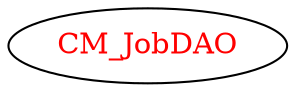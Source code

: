 digraph dependencyGraph {
 concentrate=true;
 ranksep="2.0";
 rankdir="LR"; 
 splines="ortho";
"CM_JobDAO" [fontcolor="red"];
}